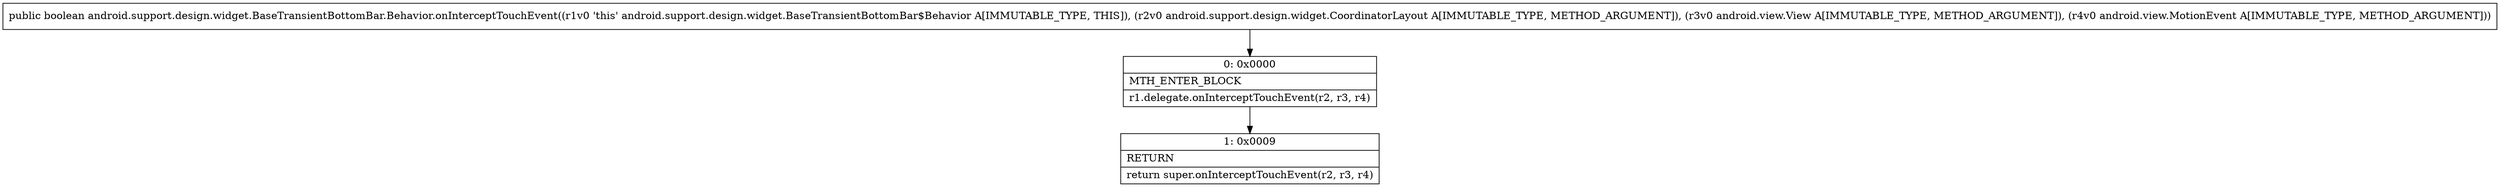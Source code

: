 digraph "CFG forandroid.support.design.widget.BaseTransientBottomBar.Behavior.onInterceptTouchEvent(Landroid\/support\/design\/widget\/CoordinatorLayout;Landroid\/view\/View;Landroid\/view\/MotionEvent;)Z" {
Node_0 [shape=record,label="{0\:\ 0x0000|MTH_ENTER_BLOCK\l|r1.delegate.onInterceptTouchEvent(r2, r3, r4)\l}"];
Node_1 [shape=record,label="{1\:\ 0x0009|RETURN\l|return super.onInterceptTouchEvent(r2, r3, r4)\l}"];
MethodNode[shape=record,label="{public boolean android.support.design.widget.BaseTransientBottomBar.Behavior.onInterceptTouchEvent((r1v0 'this' android.support.design.widget.BaseTransientBottomBar$Behavior A[IMMUTABLE_TYPE, THIS]), (r2v0 android.support.design.widget.CoordinatorLayout A[IMMUTABLE_TYPE, METHOD_ARGUMENT]), (r3v0 android.view.View A[IMMUTABLE_TYPE, METHOD_ARGUMENT]), (r4v0 android.view.MotionEvent A[IMMUTABLE_TYPE, METHOD_ARGUMENT])) }"];
MethodNode -> Node_0;
Node_0 -> Node_1;
}

